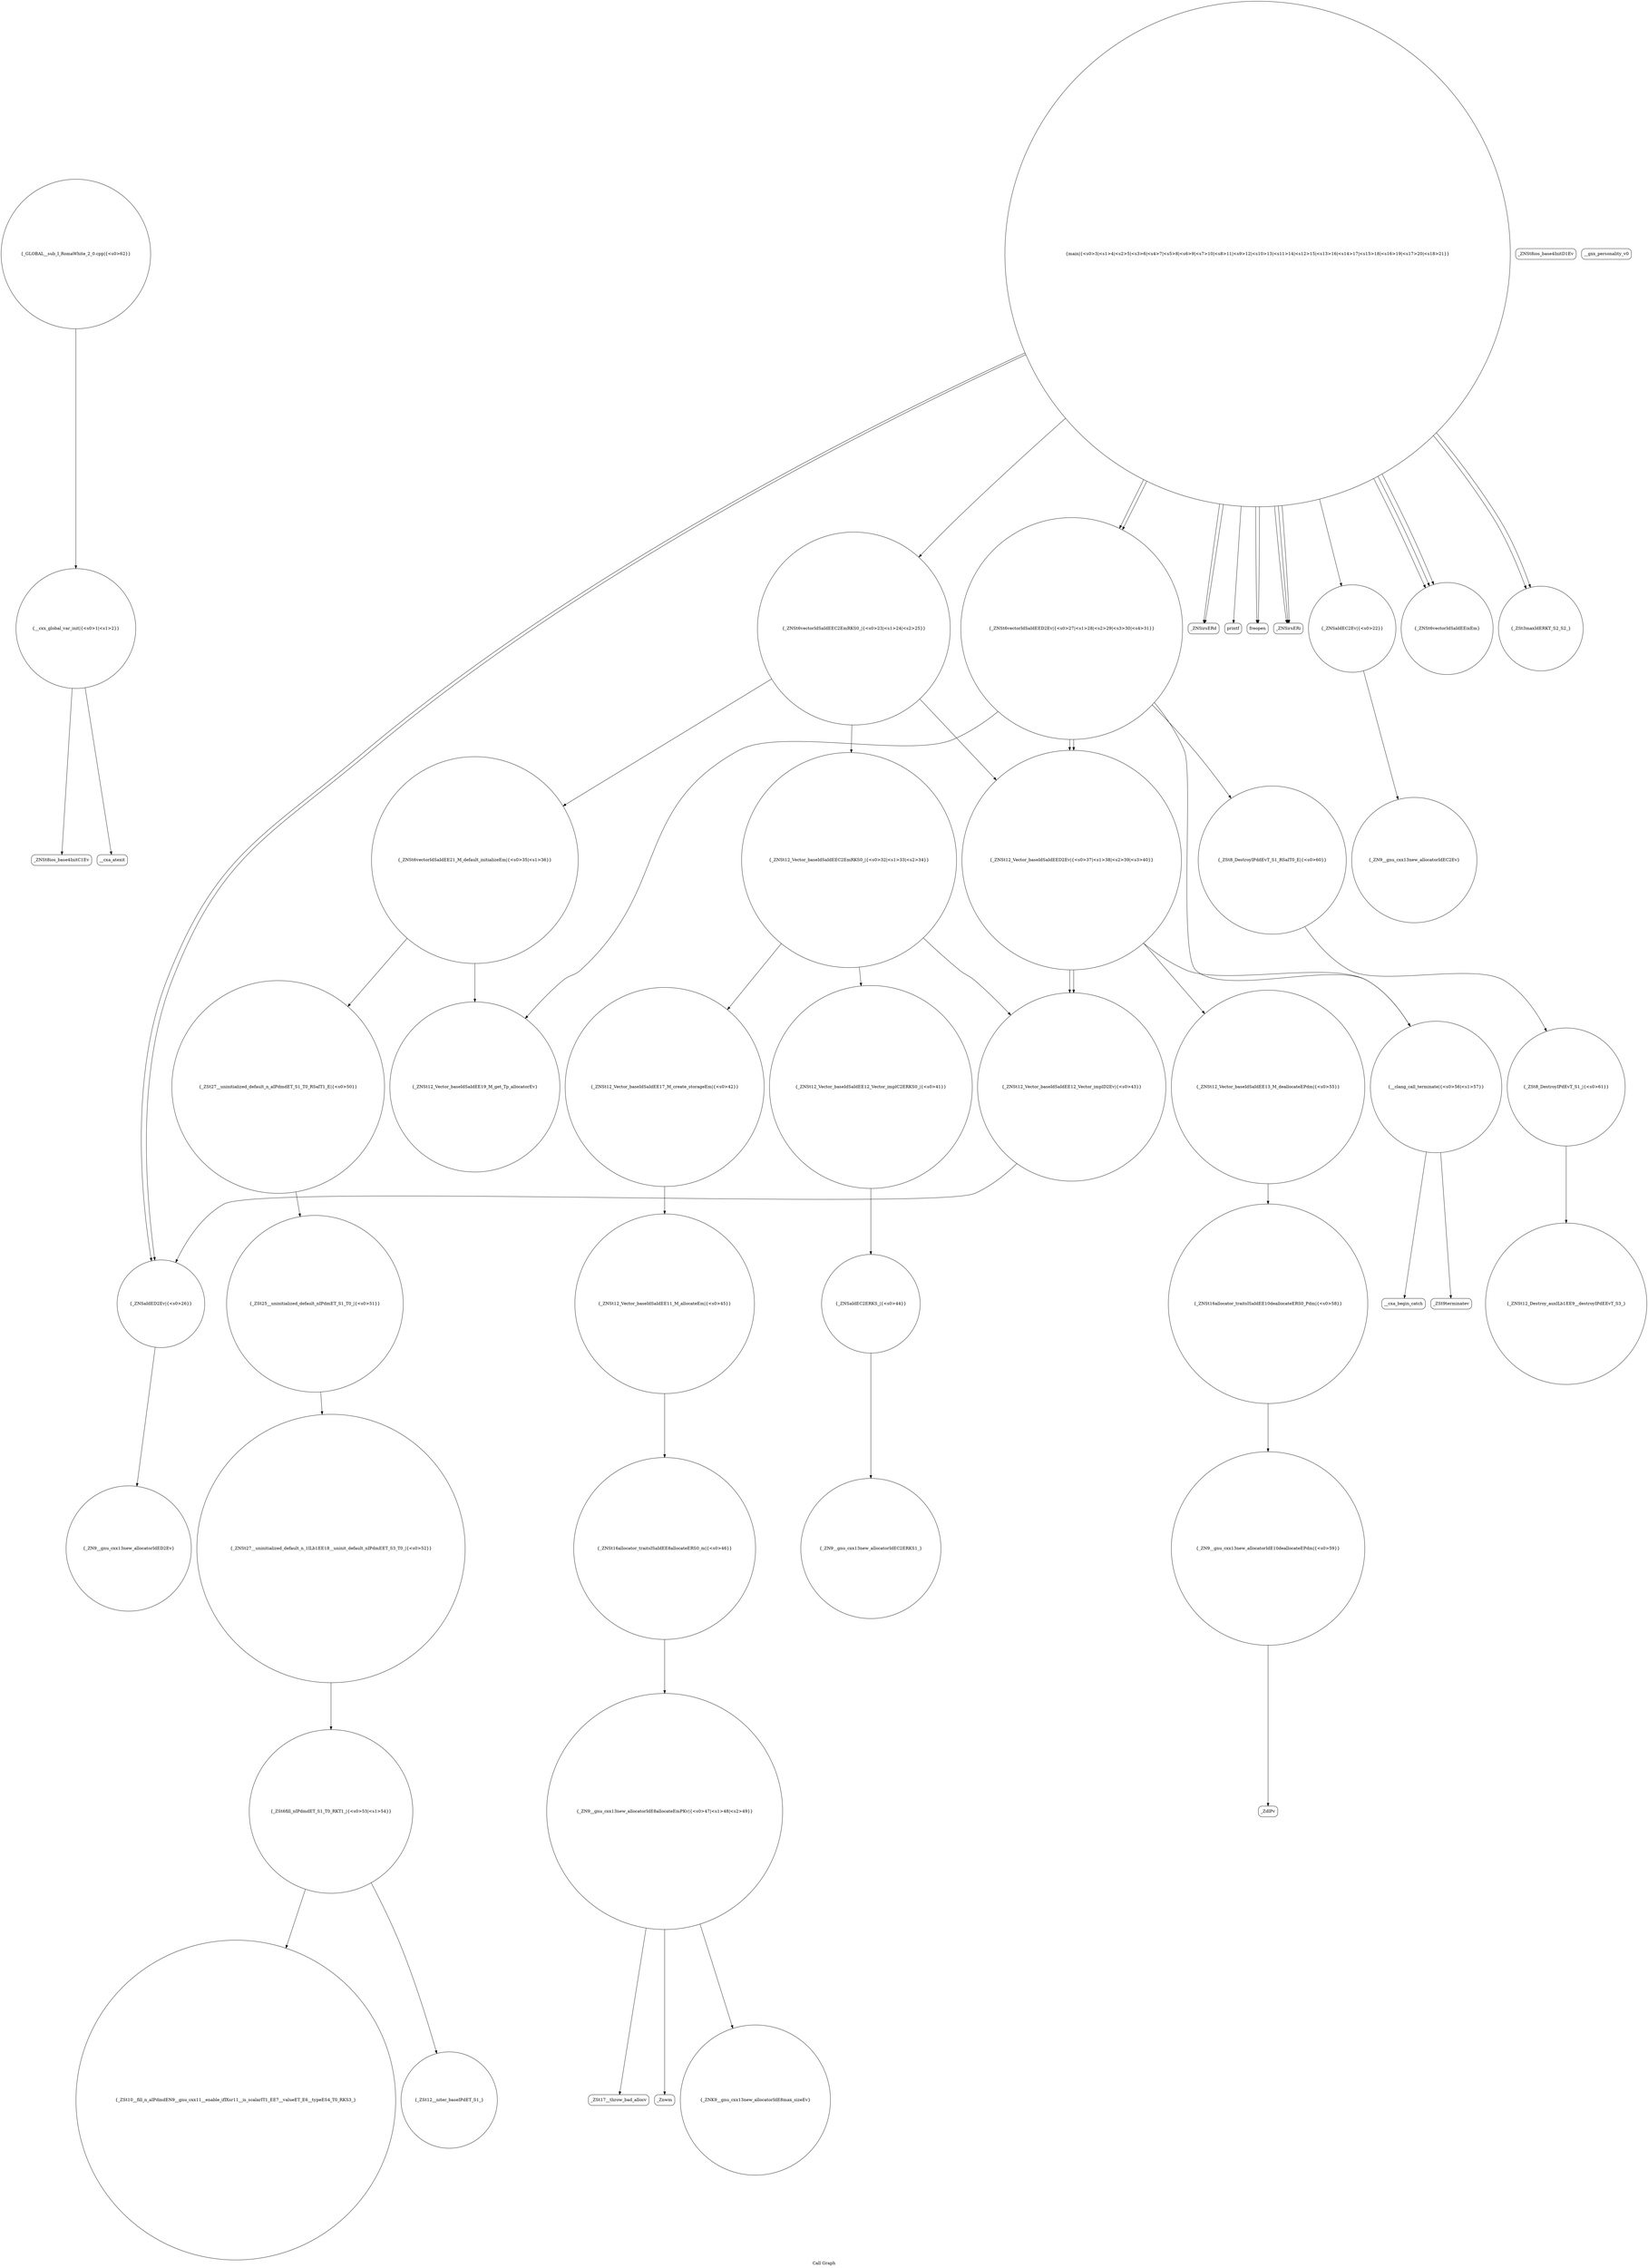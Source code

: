 digraph "Call Graph" {
	label="Call Graph";

	Node0x55d6d34a99a0 [shape=record,shape=circle,label="{__cxx_global_var_init|{<s0>1|<s1>2}}"];
	Node0x55d6d34a99a0:s0 -> Node0x55d6d34a9a20[color=black];
	Node0x55d6d34a99a0:s1 -> Node0x55d6d34a9b20[color=black];
	Node0x55d6d34ab020 [shape=record,shape=Mrecord,label="{_ZdlPv}"];
	Node0x55d6d34a9d20 [shape=record,shape=Mrecord,label="{_ZNSirsERd}"];
	Node0x55d6d34aa0a0 [shape=record,shape=Mrecord,label="{printf}"];
	Node0x55d6d34aa420 [shape=record,shape=circle,label="{_ZNSt12_Vector_baseIdSaIdEE12_Vector_implC2ERKS0_|{<s0>41}}"];
	Node0x55d6d34aa420:s0 -> Node0x55d6d34aa5a0[color=black];
	Node0x55d6d34aa7a0 [shape=record,shape=circle,label="{_ZN9__gnu_cxx13new_allocatorIdE8allocateEmPKv|{<s0>47|<s1>48|<s2>49}}"];
	Node0x55d6d34aa7a0:s0 -> Node0x55d6d34aa820[color=black];
	Node0x55d6d34aa7a0:s1 -> Node0x55d6d34aa8a0[color=black];
	Node0x55d6d34aa7a0:s2 -> Node0x55d6d34aa920[color=black];
	Node0x55d6d34aab20 [shape=record,shape=circle,label="{_ZNSt27__uninitialized_default_n_1ILb1EE18__uninit_default_nIPdmEET_S3_T0_|{<s0>52}}"];
	Node0x55d6d34aab20:s0 -> Node0x55d6d34aaba0[color=black];
	Node0x55d6d34aaea0 [shape=record,shape=Mrecord,label="{_ZSt9terminatev}"];
	Node0x55d6d34a9ba0 [shape=record,shape=circle,label="{main|{<s0>3|<s1>4|<s2>5|<s3>6|<s4>7|<s5>8|<s6>9|<s7>10|<s8>11|<s9>12|<s10>13|<s11>14|<s12>15|<s13>16|<s14>17|<s15>18|<s16>19|<s17>20|<s18>21}}"];
	Node0x55d6d34a9ba0:s0 -> Node0x55d6d34a9c20[color=black];
	Node0x55d6d34a9ba0:s1 -> Node0x55d6d34a9c20[color=black];
	Node0x55d6d34a9ba0:s2 -> Node0x55d6d34a9ca0[color=black];
	Node0x55d6d34a9ba0:s3 -> Node0x55d6d34a9ca0[color=black];
	Node0x55d6d34a9ba0:s4 -> Node0x55d6d34a9ca0[color=black];
	Node0x55d6d34a9ba0:s5 -> Node0x55d6d34a9d20[color=black];
	Node0x55d6d34a9ba0:s6 -> Node0x55d6d34a9da0[color=black];
	Node0x55d6d34a9ba0:s7 -> Node0x55d6d34a9e20[color=black];
	Node0x55d6d34a9ba0:s8 -> Node0x55d6d34a9f20[color=black];
	Node0x55d6d34a9ba0:s9 -> Node0x55d6d34a9fa0[color=black];
	Node0x55d6d34a9ba0:s10 -> Node0x55d6d34a9d20[color=black];
	Node0x55d6d34a9ba0:s11 -> Node0x55d6d34a9f20[color=black];
	Node0x55d6d34a9ba0:s12 -> Node0x55d6d34aa120[color=black];
	Node0x55d6d34a9ba0:s13 -> Node0x55d6d34a9fa0[color=black];
	Node0x55d6d34a9ba0:s14 -> Node0x55d6d34aa020[color=black];
	Node0x55d6d34a9ba0:s15 -> Node0x55d6d34a9fa0[color=black];
	Node0x55d6d34a9ba0:s16 -> Node0x55d6d34aa020[color=black];
	Node0x55d6d34a9ba0:s17 -> Node0x55d6d34aa0a0[color=black];
	Node0x55d6d34a9ba0:s18 -> Node0x55d6d34aa120[color=black];
	Node0x55d6d34ac240 [shape=record,shape=circle,label="{_GLOBAL__sub_I_RomaWhite_2_0.cpp|{<s0>62}}"];
	Node0x55d6d34ac240:s0 -> Node0x55d6d34a99a0[color=black];
	Node0x55d6d34a9f20 [shape=record,shape=circle,label="{_ZNSaIdED2Ev|{<s0>26}}"];
	Node0x55d6d34a9f20:s0 -> Node0x55d6d34aa220[color=black];
	Node0x55d6d34aa2a0 [shape=record,shape=circle,label="{_ZNSt12_Vector_baseIdSaIdEEC2EmRKS0_|{<s0>32|<s1>33|<s2>34}}"];
	Node0x55d6d34aa2a0:s0 -> Node0x55d6d34aa420[color=black];
	Node0x55d6d34aa2a0:s1 -> Node0x55d6d34aa4a0[color=black];
	Node0x55d6d34aa2a0:s2 -> Node0x55d6d34aa520[color=black];
	Node0x55d6d34aa620 [shape=record,shape=circle,label="{_ZN9__gnu_cxx13new_allocatorIdEC2ERKS1_}"];
	Node0x55d6d34aa9a0 [shape=record,shape=circle,label="{_ZSt27__uninitialized_default_n_aIPdmdET_S1_T0_RSaIT1_E|{<s0>50}}"];
	Node0x55d6d34aa9a0:s0 -> Node0x55d6d34aaaa0[color=black];
	Node0x55d6d34aad20 [shape=record,shape=circle,label="{_ZNSt12_Vector_baseIdSaIdEE13_M_deallocateEPdm|{<s0>55}}"];
	Node0x55d6d34aad20:s0 -> Node0x55d6d34aaf20[color=black];
	Node0x55d6d34a9a20 [shape=record,shape=Mrecord,label="{_ZNSt8ios_base4InitC1Ev}"];
	Node0x55d6d34ab0a0 [shape=record,shape=circle,label="{_ZSt8_DestroyIPddEvT_S1_RSaIT0_E|{<s0>60}}"];
	Node0x55d6d34ab0a0:s0 -> Node0x55d6d34ab120[color=black];
	Node0x55d6d34a9da0 [shape=record,shape=circle,label="{_ZNSaIdEC2Ev|{<s0>22}}"];
	Node0x55d6d34a9da0:s0 -> Node0x55d6d34aa1a0[color=black];
	Node0x55d6d34aa120 [shape=record,shape=circle,label="{_ZNSt6vectorIdSaIdEED2Ev|{<s0>27|<s1>28|<s2>29|<s3>30|<s4>31}}"];
	Node0x55d6d34aa120:s0 -> Node0x55d6d34aaa20[color=black];
	Node0x55d6d34aa120:s1 -> Node0x55d6d34ab0a0[color=black];
	Node0x55d6d34aa120:s2 -> Node0x55d6d34aa3a0[color=black];
	Node0x55d6d34aa120:s3 -> Node0x55d6d34aa3a0[color=black];
	Node0x55d6d34aa120:s4 -> Node0x55d6d34aada0[color=black];
	Node0x55d6d34aa4a0 [shape=record,shape=circle,label="{_ZNSt12_Vector_baseIdSaIdEE17_M_create_storageEm|{<s0>42}}"];
	Node0x55d6d34aa4a0:s0 -> Node0x55d6d34aa6a0[color=black];
	Node0x55d6d34aa820 [shape=record,shape=circle,label="{_ZNK9__gnu_cxx13new_allocatorIdE8max_sizeEv}"];
	Node0x55d6d34aaba0 [shape=record,shape=circle,label="{_ZSt6fill_nIPdmdET_S1_T0_RKT1_|{<s0>53|<s1>54}}"];
	Node0x55d6d34aaba0:s0 -> Node0x55d6d34aaca0[color=black];
	Node0x55d6d34aaba0:s1 -> Node0x55d6d34aac20[color=black];
	Node0x55d6d34aaf20 [shape=record,shape=circle,label="{_ZNSt16allocator_traitsISaIdEE10deallocateERS0_Pdm|{<s0>58}}"];
	Node0x55d6d34aaf20:s0 -> Node0x55d6d34aafa0[color=black];
	Node0x55d6d34a9c20 [shape=record,shape=Mrecord,label="{freopen}"];
	Node0x55d6d34a9fa0 [shape=record,shape=circle,label="{_ZNSt6vectorIdSaIdEEixEm}"];
	Node0x55d6d34aa320 [shape=record,shape=circle,label="{_ZNSt6vectorIdSaIdEE21_M_default_initializeEm|{<s0>35|<s1>36}}"];
	Node0x55d6d34aa320:s0 -> Node0x55d6d34aaa20[color=black];
	Node0x55d6d34aa320:s1 -> Node0x55d6d34aa9a0[color=black];
	Node0x55d6d34aa6a0 [shape=record,shape=circle,label="{_ZNSt12_Vector_baseIdSaIdEE11_M_allocateEm|{<s0>45}}"];
	Node0x55d6d34aa6a0:s0 -> Node0x55d6d34aa720[color=black];
	Node0x55d6d34aaa20 [shape=record,shape=circle,label="{_ZNSt12_Vector_baseIdSaIdEE19_M_get_Tp_allocatorEv}"];
	Node0x55d6d34aada0 [shape=record,shape=circle,label="{__clang_call_terminate|{<s0>56|<s1>57}}"];
	Node0x55d6d34aada0:s0 -> Node0x55d6d34aae20[color=black];
	Node0x55d6d34aada0:s1 -> Node0x55d6d34aaea0[color=black];
	Node0x55d6d34a9aa0 [shape=record,shape=Mrecord,label="{_ZNSt8ios_base4InitD1Ev}"];
	Node0x55d6d34ab120 [shape=record,shape=circle,label="{_ZSt8_DestroyIPdEvT_S1_|{<s0>61}}"];
	Node0x55d6d34ab120:s0 -> Node0x55d6d34ac1c0[color=black];
	Node0x55d6d34a9e20 [shape=record,shape=circle,label="{_ZNSt6vectorIdSaIdEEC2EmRKS0_|{<s0>23|<s1>24|<s2>25}}"];
	Node0x55d6d34a9e20:s0 -> Node0x55d6d34aa2a0[color=black];
	Node0x55d6d34a9e20:s1 -> Node0x55d6d34aa320[color=black];
	Node0x55d6d34a9e20:s2 -> Node0x55d6d34aa3a0[color=black];
	Node0x55d6d34aa1a0 [shape=record,shape=circle,label="{_ZN9__gnu_cxx13new_allocatorIdEC2Ev}"];
	Node0x55d6d34aa520 [shape=record,shape=circle,label="{_ZNSt12_Vector_baseIdSaIdEE12_Vector_implD2Ev|{<s0>43}}"];
	Node0x55d6d34aa520:s0 -> Node0x55d6d34a9f20[color=black];
	Node0x55d6d34aa8a0 [shape=record,shape=Mrecord,label="{_ZSt17__throw_bad_allocv}"];
	Node0x55d6d34aac20 [shape=record,shape=circle,label="{_ZSt10__fill_n_aIPdmdEN9__gnu_cxx11__enable_ifIXsr11__is_scalarIT1_EE7__valueET_E6__typeES4_T0_RKS3_}"];
	Node0x55d6d34aafa0 [shape=record,shape=circle,label="{_ZN9__gnu_cxx13new_allocatorIdE10deallocateEPdm|{<s0>59}}"];
	Node0x55d6d34aafa0:s0 -> Node0x55d6d34ab020[color=black];
	Node0x55d6d34a9ca0 [shape=record,shape=Mrecord,label="{_ZNSirsERi}"];
	Node0x55d6d34aa020 [shape=record,shape=circle,label="{_ZSt3maxIdERKT_S2_S2_}"];
	Node0x55d6d34aa3a0 [shape=record,shape=circle,label="{_ZNSt12_Vector_baseIdSaIdEED2Ev|{<s0>37|<s1>38|<s2>39|<s3>40}}"];
	Node0x55d6d34aa3a0:s0 -> Node0x55d6d34aad20[color=black];
	Node0x55d6d34aa3a0:s1 -> Node0x55d6d34aa520[color=black];
	Node0x55d6d34aa3a0:s2 -> Node0x55d6d34aa520[color=black];
	Node0x55d6d34aa3a0:s3 -> Node0x55d6d34aada0[color=black];
	Node0x55d6d34aa720 [shape=record,shape=circle,label="{_ZNSt16allocator_traitsISaIdEE8allocateERS0_m|{<s0>46}}"];
	Node0x55d6d34aa720:s0 -> Node0x55d6d34aa7a0[color=black];
	Node0x55d6d34aaaa0 [shape=record,shape=circle,label="{_ZSt25__uninitialized_default_nIPdmET_S1_T0_|{<s0>51}}"];
	Node0x55d6d34aaaa0:s0 -> Node0x55d6d34aab20[color=black];
	Node0x55d6d34aae20 [shape=record,shape=Mrecord,label="{__cxa_begin_catch}"];
	Node0x55d6d34a9b20 [shape=record,shape=Mrecord,label="{__cxa_atexit}"];
	Node0x55d6d34ac1c0 [shape=record,shape=circle,label="{_ZNSt12_Destroy_auxILb1EE9__destroyIPdEEvT_S3_}"];
	Node0x55d6d34a9ea0 [shape=record,shape=Mrecord,label="{__gxx_personality_v0}"];
	Node0x55d6d34aa220 [shape=record,shape=circle,label="{_ZN9__gnu_cxx13new_allocatorIdED2Ev}"];
	Node0x55d6d34aa5a0 [shape=record,shape=circle,label="{_ZNSaIdEC2ERKS_|{<s0>44}}"];
	Node0x55d6d34aa5a0:s0 -> Node0x55d6d34aa620[color=black];
	Node0x55d6d34aa920 [shape=record,shape=Mrecord,label="{_Znwm}"];
	Node0x55d6d34aaca0 [shape=record,shape=circle,label="{_ZSt12__niter_baseIPdET_S1_}"];
}
